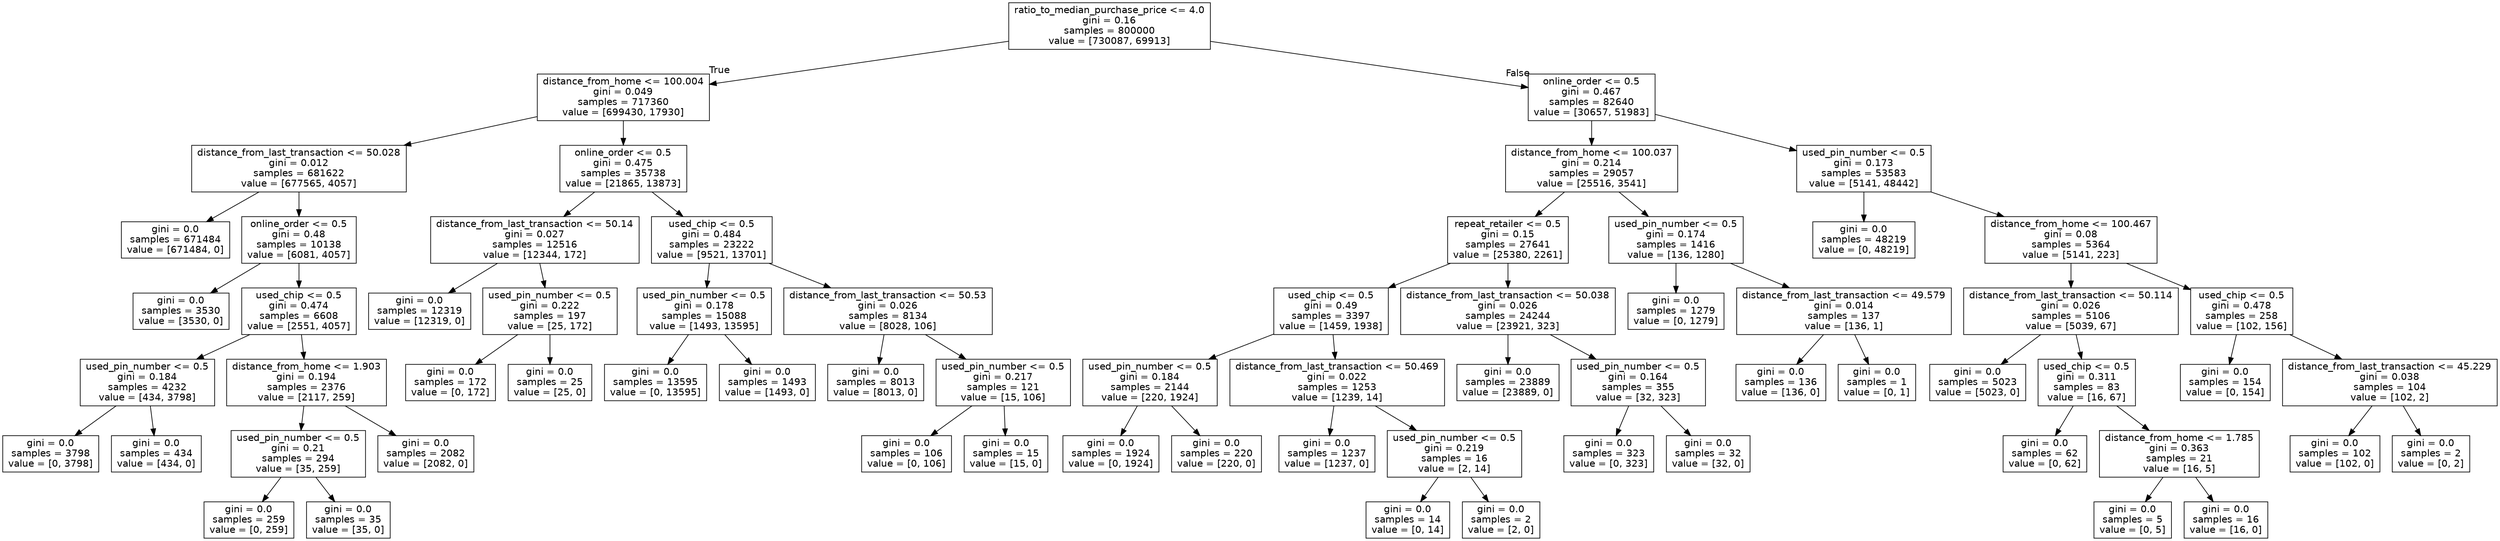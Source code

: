 digraph Tree {
node [shape=box, fontname="helvetica"] ;
edge [fontname="helvetica"] ;
0 [label="ratio_to_median_purchase_price <= 4.0\ngini = 0.16\nsamples = 800000\nvalue = [730087, 69913]"] ;
1 [label="distance_from_home <= 100.004\ngini = 0.049\nsamples = 717360\nvalue = [699430, 17930]"] ;
0 -> 1 [labeldistance=2.5, labelangle=45, headlabel="True"] ;
2 [label="distance_from_last_transaction <= 50.028\ngini = 0.012\nsamples = 681622\nvalue = [677565, 4057]"] ;
1 -> 2 ;
3 [label="gini = 0.0\nsamples = 671484\nvalue = [671484, 0]"] ;
2 -> 3 ;
4 [label="online_order <= 0.5\ngini = 0.48\nsamples = 10138\nvalue = [6081, 4057]"] ;
2 -> 4 ;
5 [label="gini = 0.0\nsamples = 3530\nvalue = [3530, 0]"] ;
4 -> 5 ;
6 [label="used_chip <= 0.5\ngini = 0.474\nsamples = 6608\nvalue = [2551, 4057]"] ;
4 -> 6 ;
7 [label="used_pin_number <= 0.5\ngini = 0.184\nsamples = 4232\nvalue = [434, 3798]"] ;
6 -> 7 ;
8 [label="gini = 0.0\nsamples = 3798\nvalue = [0, 3798]"] ;
7 -> 8 ;
9 [label="gini = 0.0\nsamples = 434\nvalue = [434, 0]"] ;
7 -> 9 ;
10 [label="distance_from_home <= 1.903\ngini = 0.194\nsamples = 2376\nvalue = [2117, 259]"] ;
6 -> 10 ;
11 [label="used_pin_number <= 0.5\ngini = 0.21\nsamples = 294\nvalue = [35, 259]"] ;
10 -> 11 ;
12 [label="gini = 0.0\nsamples = 259\nvalue = [0, 259]"] ;
11 -> 12 ;
13 [label="gini = 0.0\nsamples = 35\nvalue = [35, 0]"] ;
11 -> 13 ;
14 [label="gini = 0.0\nsamples = 2082\nvalue = [2082, 0]"] ;
10 -> 14 ;
15 [label="online_order <= 0.5\ngini = 0.475\nsamples = 35738\nvalue = [21865, 13873]"] ;
1 -> 15 ;
16 [label="distance_from_last_transaction <= 50.14\ngini = 0.027\nsamples = 12516\nvalue = [12344, 172]"] ;
15 -> 16 ;
17 [label="gini = 0.0\nsamples = 12319\nvalue = [12319, 0]"] ;
16 -> 17 ;
18 [label="used_pin_number <= 0.5\ngini = 0.222\nsamples = 197\nvalue = [25, 172]"] ;
16 -> 18 ;
19 [label="gini = 0.0\nsamples = 172\nvalue = [0, 172]"] ;
18 -> 19 ;
20 [label="gini = 0.0\nsamples = 25\nvalue = [25, 0]"] ;
18 -> 20 ;
21 [label="used_chip <= 0.5\ngini = 0.484\nsamples = 23222\nvalue = [9521, 13701]"] ;
15 -> 21 ;
22 [label="used_pin_number <= 0.5\ngini = 0.178\nsamples = 15088\nvalue = [1493, 13595]"] ;
21 -> 22 ;
23 [label="gini = 0.0\nsamples = 13595\nvalue = [0, 13595]"] ;
22 -> 23 ;
24 [label="gini = 0.0\nsamples = 1493\nvalue = [1493, 0]"] ;
22 -> 24 ;
25 [label="distance_from_last_transaction <= 50.53\ngini = 0.026\nsamples = 8134\nvalue = [8028, 106]"] ;
21 -> 25 ;
26 [label="gini = 0.0\nsamples = 8013\nvalue = [8013, 0]"] ;
25 -> 26 ;
27 [label="used_pin_number <= 0.5\ngini = 0.217\nsamples = 121\nvalue = [15, 106]"] ;
25 -> 27 ;
28 [label="gini = 0.0\nsamples = 106\nvalue = [0, 106]"] ;
27 -> 28 ;
29 [label="gini = 0.0\nsamples = 15\nvalue = [15, 0]"] ;
27 -> 29 ;
30 [label="online_order <= 0.5\ngini = 0.467\nsamples = 82640\nvalue = [30657, 51983]"] ;
0 -> 30 [labeldistance=2.5, labelangle=-45, headlabel="False"] ;
31 [label="distance_from_home <= 100.037\ngini = 0.214\nsamples = 29057\nvalue = [25516, 3541]"] ;
30 -> 31 ;
32 [label="repeat_retailer <= 0.5\ngini = 0.15\nsamples = 27641\nvalue = [25380, 2261]"] ;
31 -> 32 ;
33 [label="used_chip <= 0.5\ngini = 0.49\nsamples = 3397\nvalue = [1459, 1938]"] ;
32 -> 33 ;
34 [label="used_pin_number <= 0.5\ngini = 0.184\nsamples = 2144\nvalue = [220, 1924]"] ;
33 -> 34 ;
35 [label="gini = 0.0\nsamples = 1924\nvalue = [0, 1924]"] ;
34 -> 35 ;
36 [label="gini = 0.0\nsamples = 220\nvalue = [220, 0]"] ;
34 -> 36 ;
37 [label="distance_from_last_transaction <= 50.469\ngini = 0.022\nsamples = 1253\nvalue = [1239, 14]"] ;
33 -> 37 ;
38 [label="gini = 0.0\nsamples = 1237\nvalue = [1237, 0]"] ;
37 -> 38 ;
39 [label="used_pin_number <= 0.5\ngini = 0.219\nsamples = 16\nvalue = [2, 14]"] ;
37 -> 39 ;
40 [label="gini = 0.0\nsamples = 14\nvalue = [0, 14]"] ;
39 -> 40 ;
41 [label="gini = 0.0\nsamples = 2\nvalue = [2, 0]"] ;
39 -> 41 ;
42 [label="distance_from_last_transaction <= 50.038\ngini = 0.026\nsamples = 24244\nvalue = [23921, 323]"] ;
32 -> 42 ;
43 [label="gini = 0.0\nsamples = 23889\nvalue = [23889, 0]"] ;
42 -> 43 ;
44 [label="used_pin_number <= 0.5\ngini = 0.164\nsamples = 355\nvalue = [32, 323]"] ;
42 -> 44 ;
45 [label="gini = 0.0\nsamples = 323\nvalue = [0, 323]"] ;
44 -> 45 ;
46 [label="gini = 0.0\nsamples = 32\nvalue = [32, 0]"] ;
44 -> 46 ;
47 [label="used_pin_number <= 0.5\ngini = 0.174\nsamples = 1416\nvalue = [136, 1280]"] ;
31 -> 47 ;
48 [label="gini = 0.0\nsamples = 1279\nvalue = [0, 1279]"] ;
47 -> 48 ;
49 [label="distance_from_last_transaction <= 49.579\ngini = 0.014\nsamples = 137\nvalue = [136, 1]"] ;
47 -> 49 ;
50 [label="gini = 0.0\nsamples = 136\nvalue = [136, 0]"] ;
49 -> 50 ;
51 [label="gini = 0.0\nsamples = 1\nvalue = [0, 1]"] ;
49 -> 51 ;
52 [label="used_pin_number <= 0.5\ngini = 0.173\nsamples = 53583\nvalue = [5141, 48442]"] ;
30 -> 52 ;
53 [label="gini = 0.0\nsamples = 48219\nvalue = [0, 48219]"] ;
52 -> 53 ;
54 [label="distance_from_home <= 100.467\ngini = 0.08\nsamples = 5364\nvalue = [5141, 223]"] ;
52 -> 54 ;
55 [label="distance_from_last_transaction <= 50.114\ngini = 0.026\nsamples = 5106\nvalue = [5039, 67]"] ;
54 -> 55 ;
56 [label="gini = 0.0\nsamples = 5023\nvalue = [5023, 0]"] ;
55 -> 56 ;
57 [label="used_chip <= 0.5\ngini = 0.311\nsamples = 83\nvalue = [16, 67]"] ;
55 -> 57 ;
58 [label="gini = 0.0\nsamples = 62\nvalue = [0, 62]"] ;
57 -> 58 ;
59 [label="distance_from_home <= 1.785\ngini = 0.363\nsamples = 21\nvalue = [16, 5]"] ;
57 -> 59 ;
60 [label="gini = 0.0\nsamples = 5\nvalue = [0, 5]"] ;
59 -> 60 ;
61 [label="gini = 0.0\nsamples = 16\nvalue = [16, 0]"] ;
59 -> 61 ;
62 [label="used_chip <= 0.5\ngini = 0.478\nsamples = 258\nvalue = [102, 156]"] ;
54 -> 62 ;
63 [label="gini = 0.0\nsamples = 154\nvalue = [0, 154]"] ;
62 -> 63 ;
64 [label="distance_from_last_transaction <= 45.229\ngini = 0.038\nsamples = 104\nvalue = [102, 2]"] ;
62 -> 64 ;
65 [label="gini = 0.0\nsamples = 102\nvalue = [102, 0]"] ;
64 -> 65 ;
66 [label="gini = 0.0\nsamples = 2\nvalue = [0, 2]"] ;
64 -> 66 ;
}